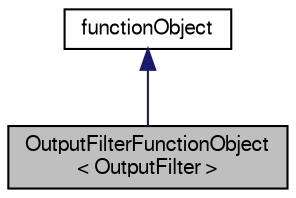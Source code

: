 digraph "OutputFilterFunctionObject&lt; OutputFilter &gt;"
{
  bgcolor="transparent";
  edge [fontname="FreeSans",fontsize="10",labelfontname="FreeSans",labelfontsize="10"];
  node [fontname="FreeSans",fontsize="10",shape=record];
  Node2 [label="OutputFilterFunctionObject\l\< OutputFilter \>",height=0.2,width=0.4,color="black", fillcolor="grey75", style="filled", fontcolor="black"];
  Node3 -> Node2 [dir="back",color="midnightblue",fontsize="10",style="solid",fontname="FreeSans"];
  Node3 [label="functionObject",height=0.2,width=0.4,color="black",URL="$a26114.html",tooltip="Abstract base-class for Time/database function objects. "];
}
